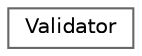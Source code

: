 digraph "Graphical Class Hierarchy"
{
 // LATEX_PDF_SIZE
  bgcolor="transparent";
  edge [fontname=Helvetica,fontsize=10,labelfontname=Helvetica,labelfontsize=10];
  node [fontname=Helvetica,fontsize=10,shape=box,height=0.2,width=0.4];
  rankdir="LR";
  Node0 [id="Node000000",label="Validator",height=0.2,width=0.4,color="grey40", fillcolor="white", style="filled",URL="$class_validator.html",tooltip="Provides static validation methods for common input parameters."];
}
